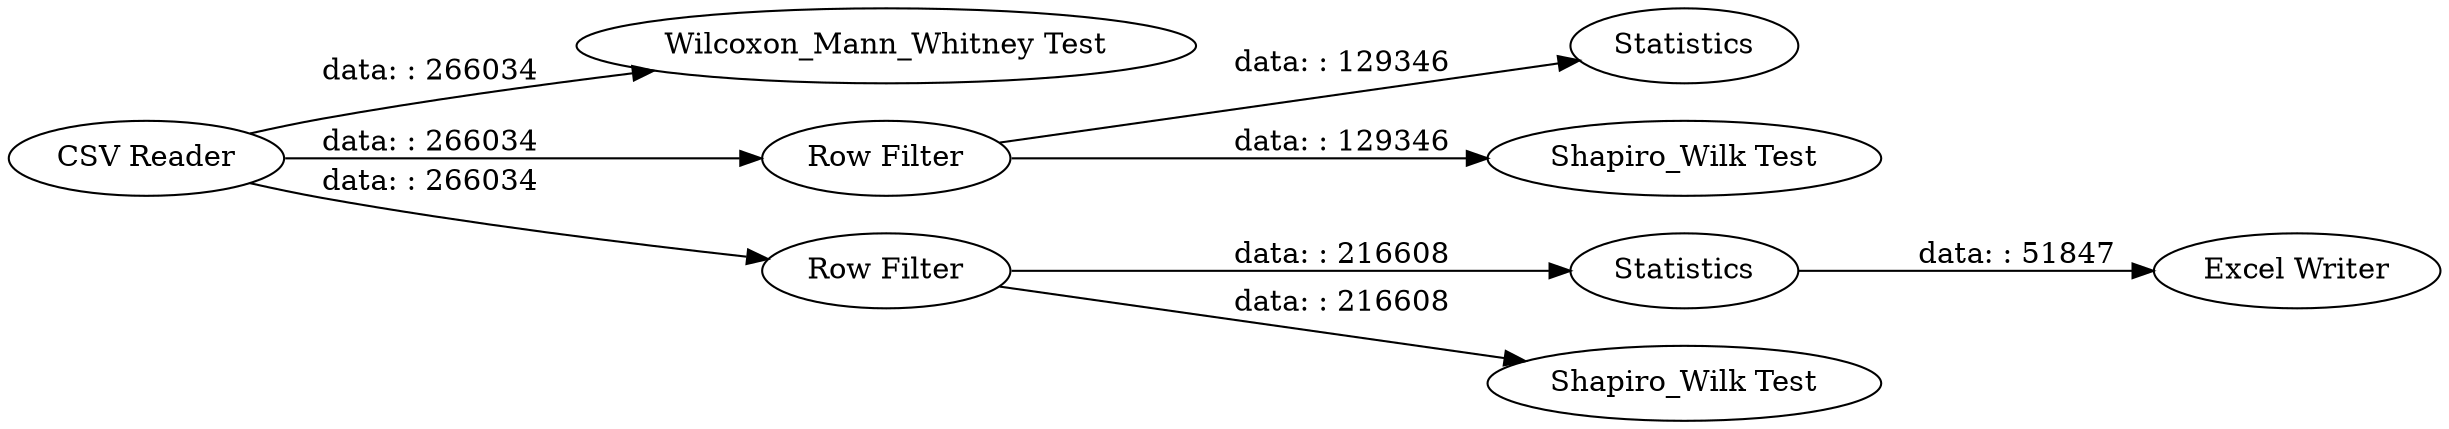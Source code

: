 digraph {
	"-7356337496665153315_121" [label=Statistics]
	"-7356337496665153315_125" [label="Wilcoxon_Mann_Whitney Test"]
	"-7356337496665153315_120" [label="Row Filter"]
	"-7356337496665153315_123" [label="Shapiro_Wilk Test"]
	"-7356337496665153315_30" [label=Statistics]
	"-7356337496665153315_118" [label="CSV Reader"]
	"-7356337496665153315_112" [label="Shapiro_Wilk Test"]
	"-7356337496665153315_122" [label="Excel Writer"]
	"-7356337496665153315_114" [label="Row Filter"]
	"-7356337496665153315_120" -> "-7356337496665153315_123" [label="data: : 129346"]
	"-7356337496665153315_114" -> "-7356337496665153315_30" [label="data: : 216608"]
	"-7356337496665153315_118" -> "-7356337496665153315_125" [label="data: : 266034"]
	"-7356337496665153315_114" -> "-7356337496665153315_112" [label="data: : 216608"]
	"-7356337496665153315_118" -> "-7356337496665153315_114" [label="data: : 266034"]
	"-7356337496665153315_120" -> "-7356337496665153315_121" [label="data: : 129346"]
	"-7356337496665153315_30" -> "-7356337496665153315_122" [label="data: : 51847"]
	"-7356337496665153315_118" -> "-7356337496665153315_120" [label="data: : 266034"]
	rankdir=LR
}
